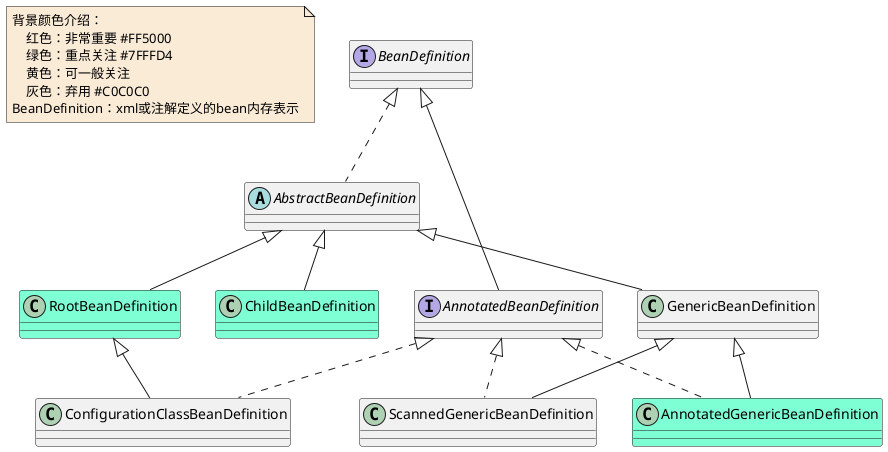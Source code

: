 @startuml

note  as N1 #FAEBD7
    背景颜色介绍：
        红色：非常重要 #FF5000
        绿色：重点关注 #7FFFD4
        黄色：可一般关注
        灰色：弃用 #C0C0C0
    BeanDefinition：xml或注解定义的bean内存表示
end note


interface BeanDefinition
abstract class AbstractBeanDefinition
interface AnnotatedBeanDefinition
class AnnotatedGenericBeanDefinition #7FFFD4
class ChildBeanDefinition #7FFFD4
class ConfigurationClassBeanDefinition
class RootBeanDefinition #7FFFD4
class ScannedGenericBeanDefinition



AbstractBeanDefinition <|-- ChildBeanDefinition
AbstractBeanDefinition <|-- GenericBeanDefinition
AbstractBeanDefinition <|-- RootBeanDefinition


AnnotatedBeanDefinition <|.. AnnotatedGenericBeanDefinition
AnnotatedBeanDefinition <|.. ConfigurationClassBeanDefinition
AnnotatedBeanDefinition <|.. ScannedGenericBeanDefinition

BeanDefinition <|.. AbstractBeanDefinition
BeanDefinition <|-- AnnotatedBeanDefinition

GenericBeanDefinition <|-- AnnotatedGenericBeanDefinition
GenericBeanDefinition <|-- ScannedGenericBeanDefinition


RootBeanDefinition <|-- ConfigurationClassBeanDefinition



@enduml